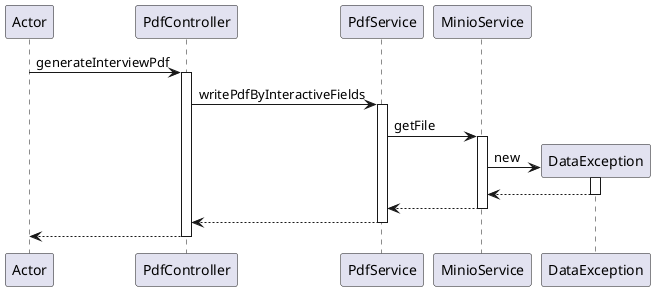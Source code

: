 @startuml
participant Actor
Actor -> PdfController : generateInterviewPdf
activate PdfController
PdfController -> PdfService : writePdfByInteractiveFields
activate PdfService
PdfService -> MinioService : getFile
activate MinioService
create DataException
MinioService -> DataException : new
activate DataException
DataException --> MinioService
deactivate DataException
MinioService --> PdfService
deactivate MinioService
PdfService --> PdfController
deactivate PdfService
return
@enduml